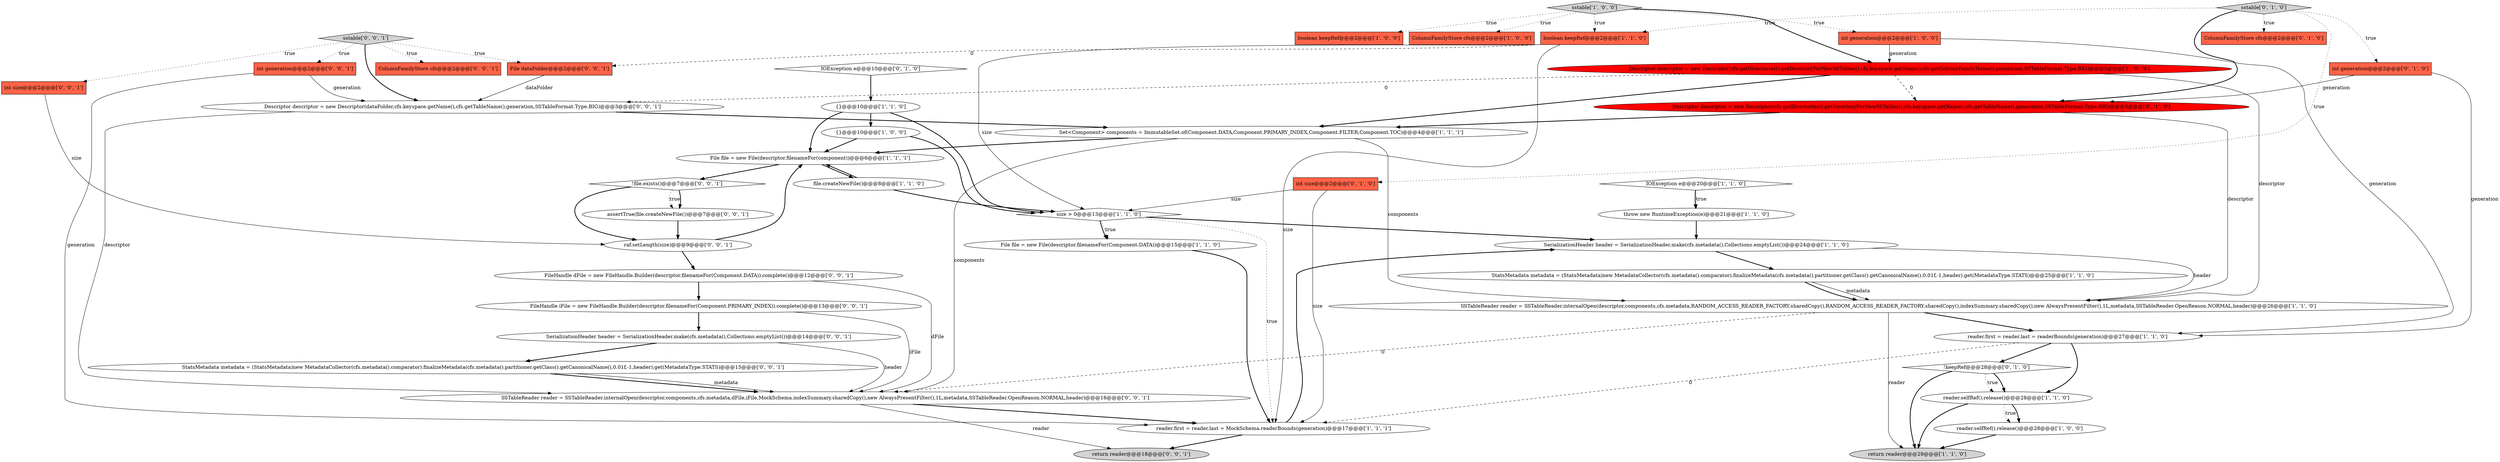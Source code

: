 digraph {
23 [style = filled, label = "IOException e@@@10@@@['0', '1', '0']", fillcolor = white, shape = diamond image = "AAA0AAABBB2BBB"];
17 [style = filled, label = "IOException e@@@20@@@['1', '1', '0']", fillcolor = white, shape = diamond image = "AAA0AAABBB1BBB"];
10 [style = filled, label = "SSTableReader reader = SSTableReader.internalOpen(descriptor,components,cfs.metadata,RANDOM_ACCESS_READER_FACTORY.sharedCopy(),RANDOM_ACCESS_READER_FACTORY.sharedCopy(),indexSummary.sharedCopy(),new AlwaysPresentFilter(),1L,metadata,SSTableReader.OpenReason.NORMAL,header)@@@26@@@['1', '1', '0']", fillcolor = white, shape = ellipse image = "AAA0AAABBB1BBB"];
26 [style = filled, label = "ColumnFamilyStore cfs@@@2@@@['0', '1', '0']", fillcolor = tomato, shape = box image = "AAA0AAABBB2BBB"];
44 [style = filled, label = "File dataFolder@@@2@@@['0', '0', '1']", fillcolor = tomato, shape = box image = "AAA0AAABBB3BBB"];
0 [style = filled, label = "return reader@@@29@@@['1', '1', '0']", fillcolor = lightgray, shape = ellipse image = "AAA0AAABBB1BBB"];
27 [style = filled, label = "Descriptor descriptor = new Descriptor(cfs.getDirectories().getDirectoryForNewSSTables(),cfs.keyspace.getName(),cfs.getTableName(),generation,SSTableFormat.Type.BIG)@@@3@@@['0', '1', '0']", fillcolor = red, shape = ellipse image = "AAA1AAABBB2BBB"];
40 [style = filled, label = "Descriptor descriptor = new Descriptor(dataFolder,cfs.keyspace.getName(),cfs.getTableName(),generation,SSTableFormat.Type.BIG)@@@3@@@['0', '0', '1']", fillcolor = white, shape = ellipse image = "AAA0AAABBB3BBB"];
32 [style = filled, label = "!file.exists()@@@7@@@['0', '0', '1']", fillcolor = white, shape = diamond image = "AAA0AAABBB3BBB"];
30 [style = filled, label = "int generation@@@2@@@['0', '0', '1']", fillcolor = tomato, shape = box image = "AAA0AAABBB3BBB"];
38 [style = filled, label = "assertTrue(file.createNewFile())@@@7@@@['0', '0', '1']", fillcolor = white, shape = ellipse image = "AAA0AAABBB3BBB"];
4 [style = filled, label = "{}@@@10@@@['1', '0', '0']", fillcolor = white, shape = ellipse image = "AAA0AAABBB1BBB"];
42 [style = filled, label = "ColumnFamilyStore cfs@@@2@@@['0', '0', '1']", fillcolor = tomato, shape = box image = "AAA0AAABBB3BBB"];
13 [style = filled, label = "sstable['1', '0', '0']", fillcolor = lightgray, shape = diamond image = "AAA0AAABBB1BBB"];
28 [style = filled, label = "int generation@@@2@@@['0', '1', '0']", fillcolor = tomato, shape = box image = "AAA0AAABBB2BBB"];
29 [style = filled, label = "sstable['0', '1', '0']", fillcolor = lightgray, shape = diamond image = "AAA0AAABBB2BBB"];
16 [style = filled, label = "Set<Component> components = ImmutableSet.of(Component.DATA,Component.PRIMARY_INDEX,Component.FILTER,Component.TOC)@@@4@@@['1', '1', '1']", fillcolor = white, shape = ellipse image = "AAA0AAABBB1BBB"];
8 [style = filled, label = "size > 0@@@13@@@['1', '1', '0']", fillcolor = white, shape = diamond image = "AAA0AAABBB1BBB"];
12 [style = filled, label = "reader.selfRef().release()@@@28@@@['1', '0', '0']", fillcolor = white, shape = ellipse image = "AAA0AAABBB1BBB"];
3 [style = filled, label = "file.createNewFile()@@@8@@@['1', '1', '0']", fillcolor = white, shape = ellipse image = "AAA0AAABBB1BBB"];
1 [style = filled, label = "boolean keepRef@@@2@@@['1', '0', '0']", fillcolor = tomato, shape = box image = "AAA0AAABBB1BBB"];
18 [style = filled, label = "{}@@@10@@@['1', '1', '0']", fillcolor = white, shape = ellipse image = "AAA0AAABBB1BBB"];
41 [style = filled, label = "StatsMetadata metadata = (StatsMetadata)new MetadataCollector(cfs.metadata().comparator).finalizeMetadata(cfs.metadata().partitioner.getClass().getCanonicalName(),0.01f,-1,header).get(MetadataType.STATS)@@@15@@@['0', '0', '1']", fillcolor = white, shape = ellipse image = "AAA0AAABBB3BBB"];
25 [style = filled, label = "int size@@@2@@@['0', '1', '0']", fillcolor = tomato, shape = box image = "AAA0AAABBB2BBB"];
15 [style = filled, label = "ColumnFamilyStore cfs@@@2@@@['1', '0', '0']", fillcolor = tomato, shape = box image = "AAA0AAABBB1BBB"];
33 [style = filled, label = "raf.setLength(size)@@@9@@@['0', '0', '1']", fillcolor = white, shape = ellipse image = "AAA0AAABBB3BBB"];
37 [style = filled, label = "sstable['0', '0', '1']", fillcolor = lightgray, shape = diamond image = "AAA0AAABBB3BBB"];
5 [style = filled, label = "throw new RuntimeException(e)@@@21@@@['1', '1', '0']", fillcolor = white, shape = ellipse image = "AAA0AAABBB1BBB"];
19 [style = filled, label = "boolean keepRef@@@2@@@['1', '1', '0']", fillcolor = tomato, shape = box image = "AAA0AAABBB1BBB"];
20 [style = filled, label = "SerializationHeader header = SerializationHeader.make(cfs.metadata(),Collections.emptyList())@@@24@@@['1', '1', '0']", fillcolor = white, shape = ellipse image = "AAA0AAABBB1BBB"];
7 [style = filled, label = "int generation@@@2@@@['1', '0', '0']", fillcolor = tomato, shape = box image = "AAA0AAABBB1BBB"];
43 [style = filled, label = "FileHandle iFile = new FileHandle.Builder(descriptor.filenameFor(Component.PRIMARY_INDEX)).complete()@@@13@@@['0', '0', '1']", fillcolor = white, shape = ellipse image = "AAA0AAABBB3BBB"];
6 [style = filled, label = "StatsMetadata metadata = (StatsMetadata)new MetadataCollector(cfs.metadata().comparator).finalizeMetadata(cfs.metadata().partitioner.getClass().getCanonicalName(),0.01f,-1,header).get(MetadataType.STATS)@@@25@@@['1', '1', '0']", fillcolor = white, shape = ellipse image = "AAA0AAABBB1BBB"];
24 [style = filled, label = "!keepRef@@@28@@@['0', '1', '0']", fillcolor = white, shape = diamond image = "AAA0AAABBB2BBB"];
35 [style = filled, label = "SerializationHeader header = SerializationHeader.make(cfs.metadata(),Collections.emptyList())@@@14@@@['0', '0', '1']", fillcolor = white, shape = ellipse image = "AAA0AAABBB3BBB"];
21 [style = filled, label = "reader.selfRef().release()@@@28@@@['1', '1', '0']", fillcolor = white, shape = ellipse image = "AAA0AAABBB1BBB"];
9 [style = filled, label = "reader.first = reader.last = readerBounds(generation)@@@27@@@['1', '1', '0']", fillcolor = white, shape = ellipse image = "AAA0AAABBB1BBB"];
22 [style = filled, label = "reader.first = reader.last = MockSchema.readerBounds(generation)@@@17@@@['1', '1', '1']", fillcolor = white, shape = ellipse image = "AAA0AAABBB1BBB"];
14 [style = filled, label = "Descriptor descriptor = new Descriptor(cfs.getDirectories().getDirectoryForNewSSTables(),cfs.keyspace.getName(),cfs.getColumnFamilyName(),generation,SSTableFormat.Type.BIG)@@@3@@@['1', '0', '0']", fillcolor = red, shape = ellipse image = "AAA1AAABBB1BBB"];
39 [style = filled, label = "return reader@@@18@@@['0', '0', '1']", fillcolor = lightgray, shape = ellipse image = "AAA0AAABBB3BBB"];
31 [style = filled, label = "FileHandle dFile = new FileHandle.Builder(descriptor.filenameFor(Component.DATA)).complete()@@@12@@@['0', '0', '1']", fillcolor = white, shape = ellipse image = "AAA0AAABBB3BBB"];
2 [style = filled, label = "File file = new File(descriptor.filenameFor(component))@@@6@@@['1', '1', '1']", fillcolor = white, shape = ellipse image = "AAA0AAABBB1BBB"];
36 [style = filled, label = "int size@@@2@@@['0', '0', '1']", fillcolor = tomato, shape = box image = "AAA0AAABBB3BBB"];
34 [style = filled, label = "SSTableReader reader = SSTableReader.internalOpen(descriptor,components,cfs.metadata,dFile,iFile,MockSchema.indexSummary.sharedCopy(),new AlwaysPresentFilter(),1L,metadata,SSTableReader.OpenReason.NORMAL,header)@@@16@@@['0', '0', '1']", fillcolor = white, shape = ellipse image = "AAA0AAABBB3BBB"];
11 [style = filled, label = "File file = new File(descriptor.filenameFor(Component.DATA))@@@15@@@['1', '1', '0']", fillcolor = white, shape = ellipse image = "AAA0AAABBB1BBB"];
21->12 [style = dotted, label="true"];
25->22 [style = solid, label="size"];
5->20 [style = bold, label=""];
35->41 [style = bold, label=""];
10->34 [style = dashed, label="0"];
35->34 [style = solid, label="header"];
7->14 [style = solid, label="generation"];
7->9 [style = solid, label="generation"];
25->8 [style = solid, label="size"];
29->26 [style = dotted, label="true"];
14->10 [style = solid, label="descriptor"];
8->20 [style = bold, label=""];
40->16 [style = bold, label=""];
24->21 [style = bold, label=""];
43->35 [style = bold, label=""];
9->21 [style = bold, label=""];
8->22 [style = dotted, label="true"];
40->34 [style = solid, label="descriptor"];
37->36 [style = dotted, label="true"];
4->8 [style = bold, label=""];
13->15 [style = dotted, label="true"];
2->32 [style = bold, label=""];
24->21 [style = dotted, label="true"];
8->11 [style = bold, label=""];
13->14 [style = bold, label=""];
9->24 [style = bold, label=""];
19->8 [style = solid, label="size"];
14->16 [style = bold, label=""];
17->5 [style = bold, label=""];
21->0 [style = bold, label=""];
24->0 [style = bold, label=""];
13->19 [style = dotted, label="true"];
16->10 [style = solid, label="components"];
4->2 [style = bold, label=""];
13->7 [style = dotted, label="true"];
27->16 [style = bold, label=""];
29->27 [style = bold, label=""];
18->4 [style = bold, label=""];
3->2 [style = bold, label=""];
22->20 [style = bold, label=""];
34->39 [style = solid, label="reader"];
36->33 [style = solid, label="size"];
19->22 [style = solid, label="size"];
38->33 [style = bold, label=""];
14->40 [style = dashed, label="0"];
29->19 [style = dotted, label="true"];
2->3 [style = bold, label=""];
9->22 [style = dashed, label="0"];
10->0 [style = solid, label="reader"];
44->40 [style = solid, label="dataFolder"];
32->33 [style = bold, label=""];
21->12 [style = bold, label=""];
6->10 [style = solid, label="metadata"];
29->28 [style = dotted, label="true"];
30->22 [style = solid, label="generation"];
3->8 [style = bold, label=""];
6->10 [style = bold, label=""];
32->38 [style = dotted, label="true"];
20->10 [style = solid, label="header"];
8->11 [style = dotted, label="true"];
11->22 [style = bold, label=""];
31->43 [style = bold, label=""];
22->39 [style = bold, label=""];
10->9 [style = bold, label=""];
18->8 [style = bold, label=""];
37->42 [style = dotted, label="true"];
37->44 [style = dotted, label="true"];
41->34 [style = bold, label=""];
23->18 [style = bold, label=""];
33->2 [style = bold, label=""];
29->25 [style = dotted, label="true"];
28->27 [style = solid, label="generation"];
31->34 [style = solid, label="dFile"];
41->34 [style = solid, label="metadata"];
20->6 [style = bold, label=""];
16->2 [style = bold, label=""];
18->2 [style = bold, label=""];
12->0 [style = bold, label=""];
14->27 [style = dashed, label="0"];
37->30 [style = dotted, label="true"];
34->22 [style = bold, label=""];
19->44 [style = dashed, label="0"];
32->38 [style = bold, label=""];
13->1 [style = dotted, label="true"];
16->34 [style = solid, label="components"];
43->34 [style = solid, label="iFile"];
33->31 [style = bold, label=""];
27->10 [style = solid, label="descriptor"];
30->40 [style = solid, label="generation"];
28->9 [style = solid, label="generation"];
37->40 [style = bold, label=""];
17->5 [style = dotted, label="true"];
}
